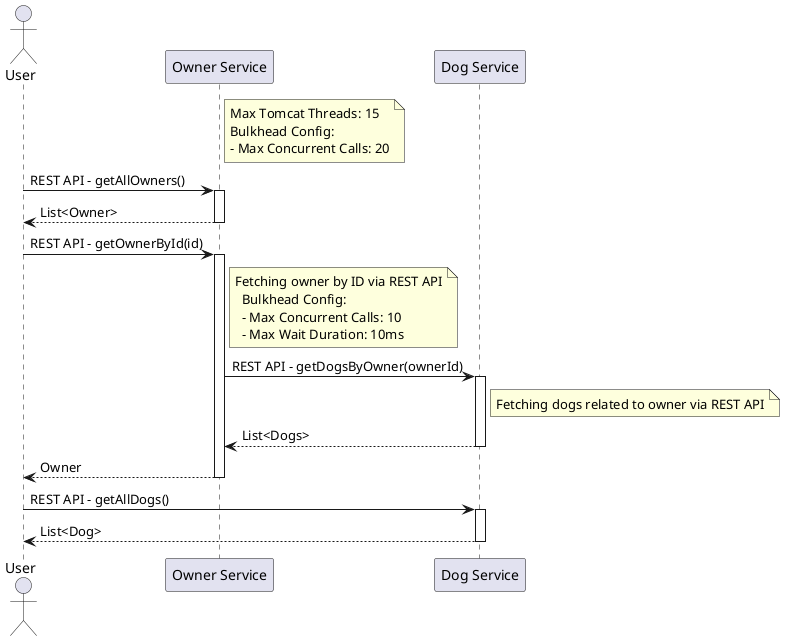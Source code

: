@startuml
'https://plantuml.com/sequence-diagram

actor User as user
participant "Owner Service" as OwnerService
participant "Dog Service" as DogService

' Adding notes about service configuration
note right of OwnerService
  Max Tomcat Threads: 15
  Bulkhead Config:
  - Max Concurrent Calls: 20
end note



' Indicate REST API call:
user -> OwnerService: REST API - getAllOwners()
activate OwnerService
OwnerService --> user: List<Owner>
deactivate OwnerService

' Indicate the REST API call with note:
user -> OwnerService: REST API - getOwnerById(id)
activate OwnerService
note right of OwnerService
Fetching owner by ID via REST API
  Bulkhead Config:
  - Max Concurrent Calls: 10
  - Max Wait Duration: 10ms
end note
OwnerService -> DogService: REST API - getDogsByOwner(ownerId)
activate DogService
note right of DogService: Fetching dogs related to owner via REST API
DogService --> OwnerService: List<Dogs>
deactivate DogService
OwnerService --> user: Owner
deactivate OwnerService

' Indicate REST API in method name:
user -> DogService: REST API - getAllDogs()
activate DogService
DogService --> user: List<Dog>
deactivate DogService

@enduml